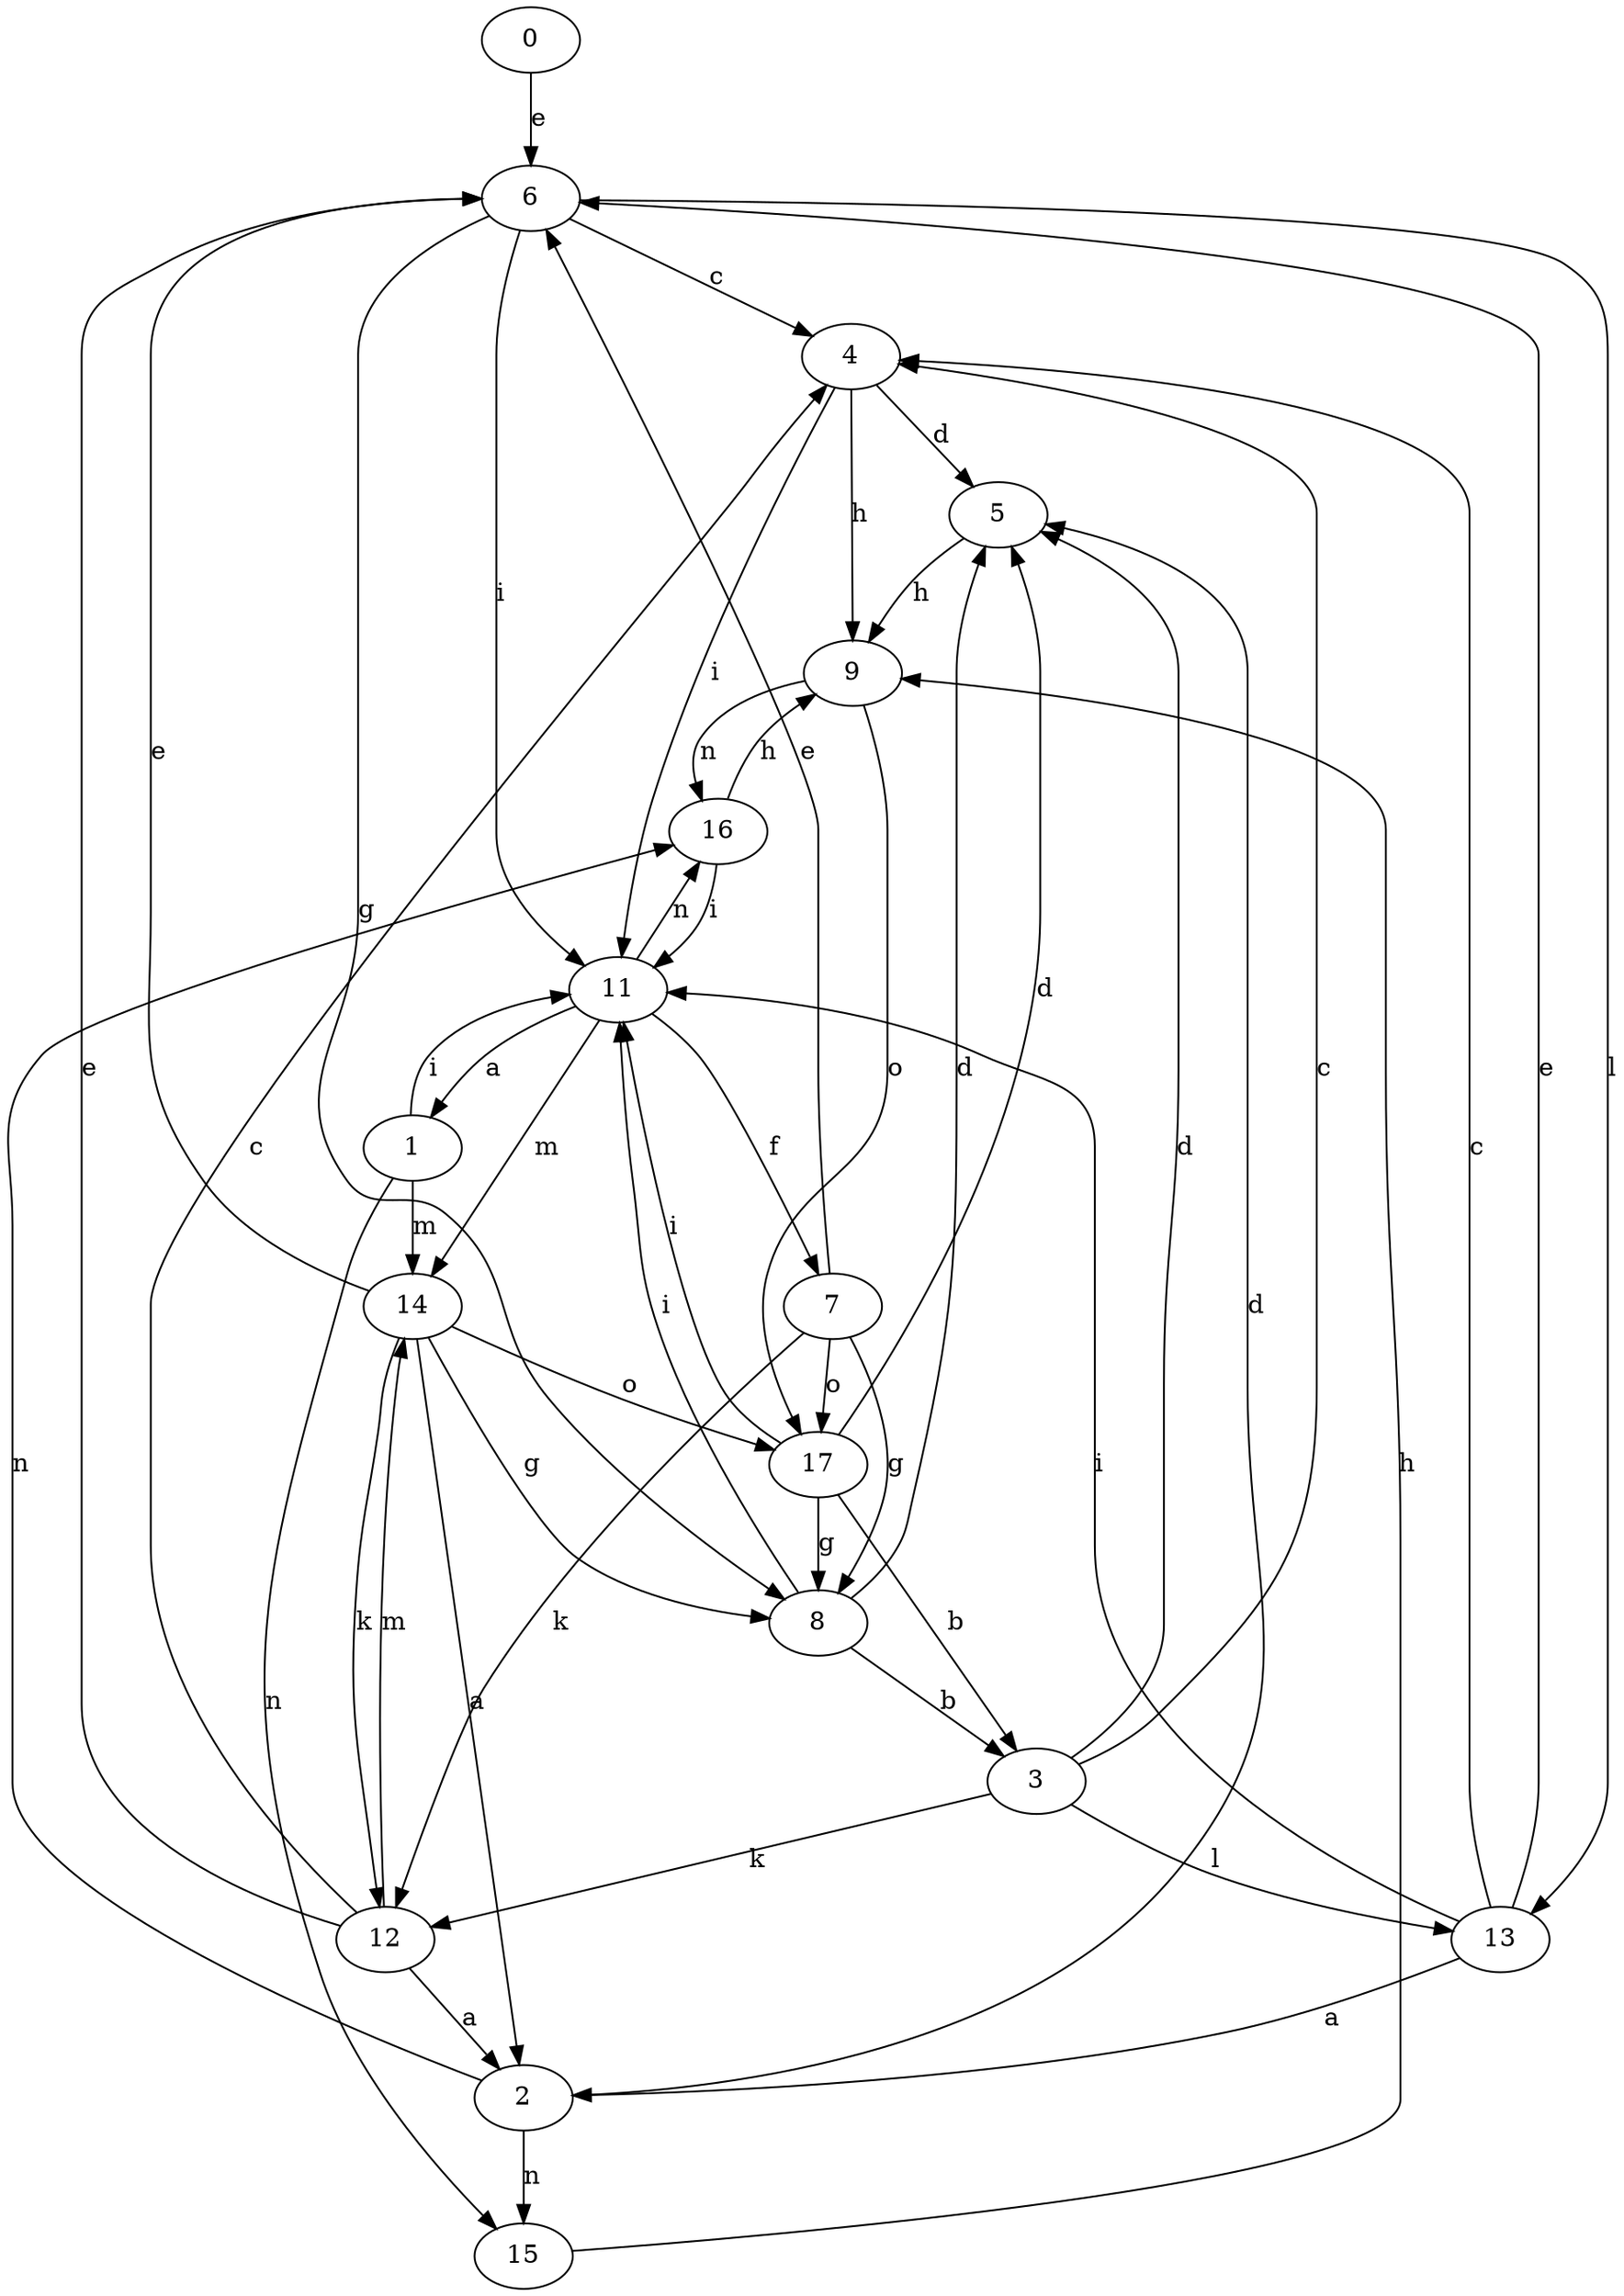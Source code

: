 strict digraph  {
0;
1;
2;
3;
4;
5;
6;
7;
8;
9;
11;
12;
13;
14;
15;
16;
17;
0 -> 6  [label=e];
1 -> 11  [label=i];
1 -> 14  [label=m];
1 -> 15  [label=n];
2 -> 5  [label=d];
2 -> 15  [label=n];
2 -> 16  [label=n];
3 -> 4  [label=c];
3 -> 5  [label=d];
3 -> 12  [label=k];
3 -> 13  [label=l];
4 -> 5  [label=d];
4 -> 9  [label=h];
4 -> 11  [label=i];
5 -> 9  [label=h];
6 -> 4  [label=c];
6 -> 8  [label=g];
6 -> 11  [label=i];
6 -> 13  [label=l];
7 -> 6  [label=e];
7 -> 8  [label=g];
7 -> 12  [label=k];
7 -> 17  [label=o];
8 -> 3  [label=b];
8 -> 5  [label=d];
8 -> 11  [label=i];
9 -> 16  [label=n];
9 -> 17  [label=o];
11 -> 1  [label=a];
11 -> 7  [label=f];
11 -> 14  [label=m];
11 -> 16  [label=n];
12 -> 2  [label=a];
12 -> 4  [label=c];
12 -> 6  [label=e];
12 -> 14  [label=m];
13 -> 2  [label=a];
13 -> 4  [label=c];
13 -> 6  [label=e];
13 -> 11  [label=i];
14 -> 2  [label=a];
14 -> 6  [label=e];
14 -> 8  [label=g];
14 -> 12  [label=k];
14 -> 17  [label=o];
15 -> 9  [label=h];
16 -> 9  [label=h];
16 -> 11  [label=i];
17 -> 3  [label=b];
17 -> 5  [label=d];
17 -> 8  [label=g];
17 -> 11  [label=i];
}

